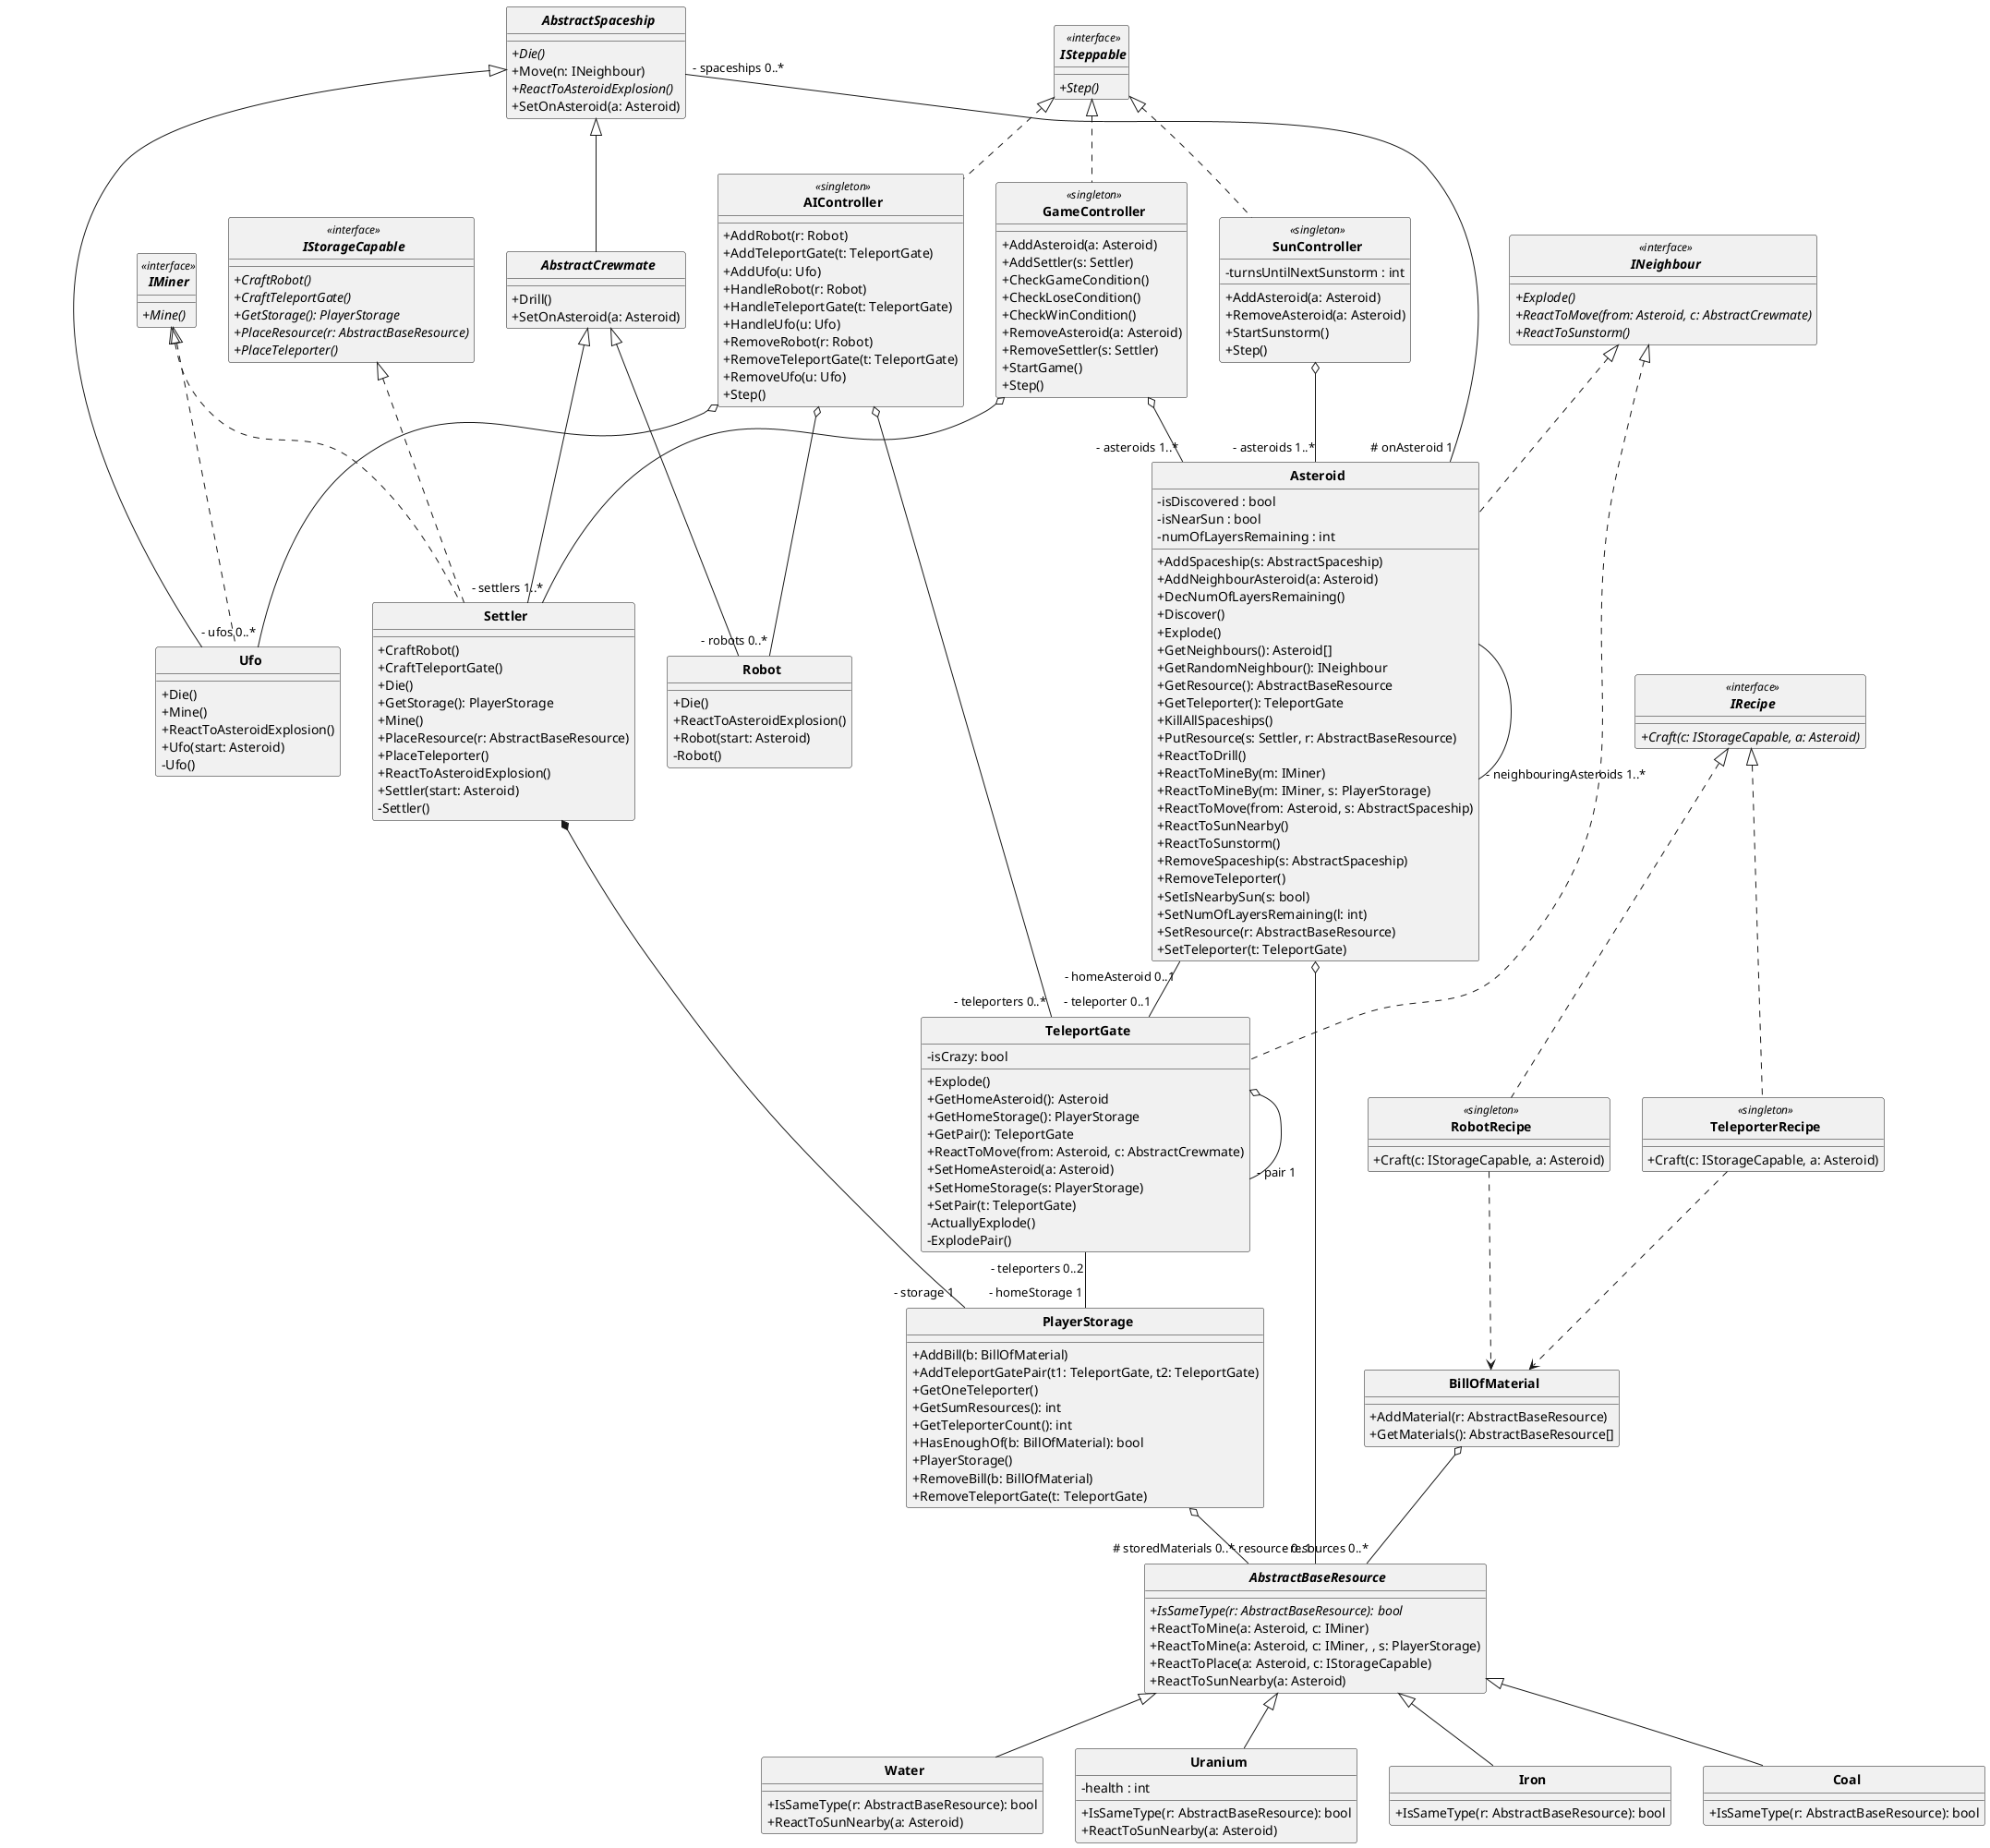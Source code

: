 @startuml classdiagram

skinparam ClassAttributeIconSize 0
skinparam CircledCharacterRadius 0
skinparam CircledCharacterFontSize 0
skinparam ClassFontStyle bold


' Storage
class PlayerStorage {
  + AddBill(b: BillOfMaterial)
  + AddTeleportGatePair(t1: TeleportGate, t2: TeleportGate)
  + GetOneTeleporter()
  + GetSumResources(): int
  + GetTeleporterCount(): int
  + HasEnoughOf(b: BillOfMaterial): bool
  + PlayerStorage()
  + RemoveBill(b: BillOfMaterial)
  + RemoveTeleportGate(t: TeleportGate)
}

' Collection
class BillOfMaterial {
  + AddMaterial(r: AbstractBaseResource)
  + GetMaterials(): AbstractBaseResource[]
}

' Controller
interface ISteppable << interface >> {
  {abstract} + Step()
}

together {
  class GameController << singleton >> {
    + AddAsteroid(a: Asteroid)
    + AddSettler(s: Settler)
    + CheckGameCondition()
    + CheckLoseCondition()
    + CheckWinCondition()
    + RemoveAsteroid(a: Asteroid)
    + RemoveSettler(s: Settler)
    + StartGame()
    + Step()
  }

  class AIController << singleton >> {
    + AddRobot(r: Robot)
    + AddTeleportGate(t: TeleportGate)
    + AddUfo(u: Ufo)
    + HandleRobot(r: Robot)
    + HandleTeleportGate(t: TeleportGate)
    + HandleUfo(u: Ufo)
    + RemoveRobot(r: Robot)
    + RemoveTeleportGate(t: TeleportGate)
    + RemoveUfo(u: Ufo)
    + Step()
  }

  class SunController << singleton >> {
    - turnsUntilNextSunstorm : int
    + AddAsteroid(a: Asteroid)
    + RemoveAsteroid(a: Asteroid)
    + StartSunstorm()
    + Step()
  }
}

' Crewmate
abstract class AbstractSpaceship {
  {abstract} + Die()
  + Move(n: INeighbour)
  {abstract} + ReactToAsteroidExplosion()
  + SetOnAsteroid(a: Asteroid)
}

abstract class AbstractCrewmate {
  + Drill()
  + SetOnAsteroid(a: Asteroid)
}

interface IMiner << interface >> {
  {abstract} + Mine()
}

interface IStorageCapable << interface >> {
  {abstract} + CraftRobot()
  {abstract} + CraftTeleportGate()
  {abstract} + GetStorage(): PlayerStorage
  {abstract} + PlaceResource(r: AbstractBaseResource)
  {abstract} + PlaceTeleporter()
}

together {
  class Robot {
    + Die()
    + ReactToAsteroidExplosion()
    + Robot(start: Asteroid)
    - Robot()
  }

  class Settler {
    + CraftRobot()
    + CraftTeleportGate()
    + Die()
    + GetStorage(): PlayerStorage
    + Mine()
    + PlaceResource(r: AbstractBaseResource)
    + PlaceTeleporter()
    + ReactToAsteroidExplosion()
    + Settler(start: Asteroid)
    - Settler()
  }

  class Ufo {
    + Die()
    + Mine()
    + ReactToAsteroidExplosion()
    + Ufo(start: Asteroid)
    - Ufo()
  }
}

' Neighbour
interface INeighbour << interface >> {
  {abstract} + Explode()
  {abstract} + ReactToMove(from: Asteroid, c: AbstractCrewmate)
  {abstract} + ReactToSunstorm()
}

class Asteroid {
  - isDiscovered : bool
  - isNearSun : bool
  - numOfLayersRemaining : int
  + AddSpaceship(s: AbstractSpaceship)
  + AddNeighbourAsteroid(a: Asteroid)
  + DecNumOfLayersRemaining()
  + Discover()
  + Explode()
  + GetNeighbours(): Asteroid[]
  + GetRandomNeighbour(): INeighbour
  + GetResource(): AbstractBaseResource
  + GetTeleporter(): TeleportGate
  + KillAllSpaceships()
  + PutResource(s: Settler, r: AbstractBaseResource)
  + ReactToDrill()
  + ReactToMineBy(m: IMiner)
  + ReactToMineBy(m: IMiner, s: PlayerStorage)
  + ReactToMove(from: Asteroid, s: AbstractSpaceship)
  + ReactToSunNearby()
  + ReactToSunstorm()
  + RemoveSpaceship(s: AbstractSpaceship)
  + RemoveTeleporter()
  + SetIsNearbySun(s: bool)
  + SetNumOfLayersRemaining(l: int)
  + SetResource(r: AbstractBaseResource)
  + SetTeleporter(t: TeleportGate)
}

class TeleportGate {
  - isCrazy: bool
  + Explode()
  + GetHomeAsteroid(): Asteroid
  + GetHomeStorage(): PlayerStorage
  + GetPair(): TeleportGate
  + ReactToMove(from: Asteroid, c: AbstractCrewmate)
  + SetHomeAsteroid(a: Asteroid)
  + SetHomeStorage(s: PlayerStorage)
  + SetPair(t: TeleportGate)
  - ActuallyExplode()
  - ExplodePair()
}

' Resource
abstract class AbstractBaseResource {
  {abstract} + IsSameType(r: AbstractBaseResource): bool
  + ReactToMine(a: Asteroid, c: IMiner)
  + ReactToMine(a: Asteroid, c: IMiner, , s: PlayerStorage)
  + ReactToPlace(a: Asteroid, c: IStorageCapable)
  + ReactToSunNearby(a: Asteroid)
}

together {
  class Coal {
    + IsSameType(r: AbstractBaseResource): bool
  }

  class Iron {
    + IsSameType(r: AbstractBaseResource): bool
  }

  class Uranium {
    - health : int
    + IsSameType(r: AbstractBaseResource): bool
    + ReactToSunNearby(a: Asteroid)
  }

  class Water {
    + IsSameType(r: AbstractBaseResource): bool
    + ReactToSunNearby(a: Asteroid)
  }
}

' Recipe
interface IRecipe << interface >> {
  {abstract} + Craft(c: IStorageCapable, a: Asteroid)
}

together {
  class RobotRecipe << singleton >> {
    + Craft(c: IStorageCapable, a: Asteroid)
  }

  class TeleporterRecipe << singleton >> {
    + Craft(c: IStorageCapable, a: Asteroid)
  }
}

' Interface realizations
GameController .up.|> ISteppable
AIController .up.|> ISteppable
SunController .up.|> ISteppable
Asteroid .up.|> INeighbour
TeleportGate .up.|> INeighbour
RobotRecipe .up.|> IRecipe
TeleporterRecipe .up.|> IRecipe
Settler .up.|> IStorageCapable
Settler .up.|> IMiner
Ufo .up.|> IMiner

' Inheritance
Coal -up-|> AbstractBaseResource
Iron -up-|> AbstractBaseResource
Uranium -up-|> AbstractBaseResource
Water -up-|> AbstractBaseResource
Robot -up-|> AbstractCrewmate
Settler -up-|> AbstractCrewmate
Ufo -up-|> AbstractSpaceship
AbstractCrewmate -up-|> AbstractSpaceship

' Association connections
Asteroid "- homeAsteroid 0..1" -- "- teleporter 0..1" TeleportGate

TeleportGate "- teleporters 0..2" -- "- homeStorage 1" PlayerStorage
TeleportGate o-- "- pair 1" TeleportGate
Settler *-- "- storage 1" PlayerStorage

AbstractSpaceship "- spaceships 0..*" -- "~# onAsteroid 1" Asteroid
Asteroid -- "- neighbouringAsteroids 1..*" Asteroid

SunController o-- "- asteroids 1..*" Asteroid
GameController o-- "- asteroids 1..*" Asteroid
AIController o-- "- robots 0..*" Robot
AIController o-- "- ufos 0..*" Ufo
AIController o-- "- teleporters 0..*" TeleportGate
GameController o-- "- settlers 1..*" Settler

Asteroid o-- "- resource 0..1" AbstractBaseResource
BillOfMaterial o-- "- resources 0..*" AbstractBaseResource
PlayerStorage o-- "~# storedMaterials 0..*" AbstractBaseResource

TeleporterRecipe ..> BillOfMaterial
RobotRecipe ..> BillOfMaterial

@enduml
